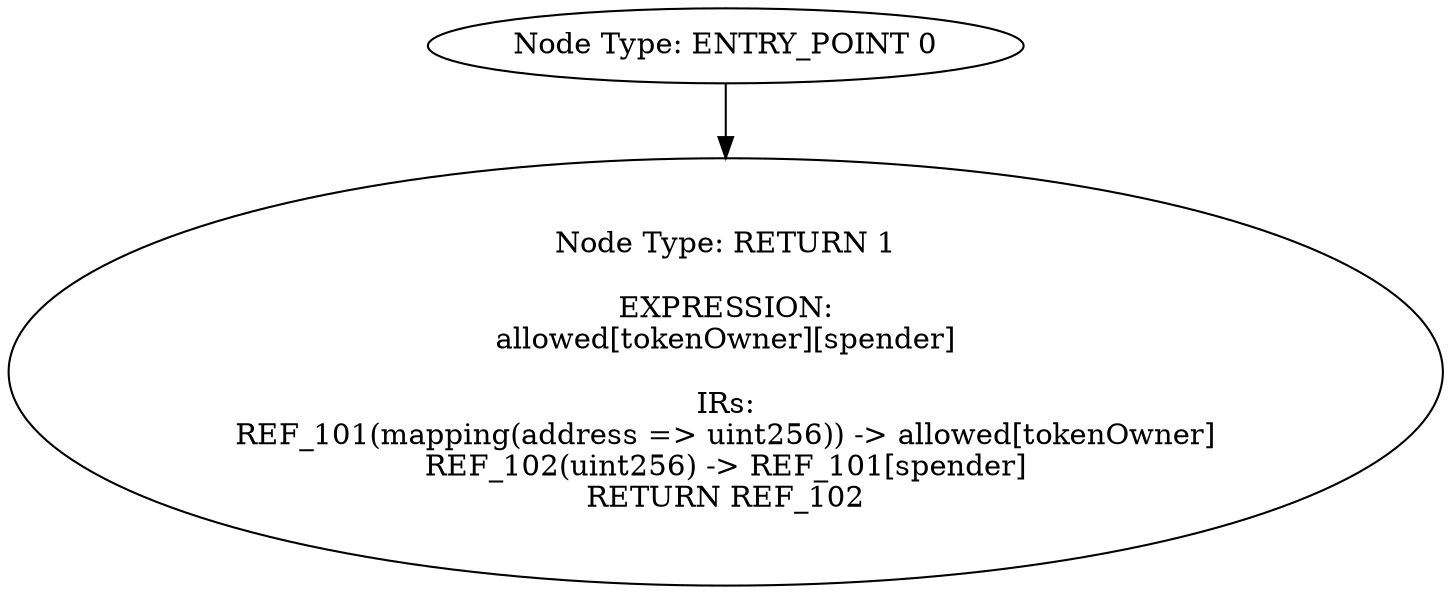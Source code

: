 digraph{
0[label="Node Type: ENTRY_POINT 0
"];
0->1;
1[label="Node Type: RETURN 1

EXPRESSION:
allowed[tokenOwner][spender]

IRs:
REF_101(mapping(address => uint256)) -> allowed[tokenOwner]
REF_102(uint256) -> REF_101[spender]
RETURN REF_102"];
}
